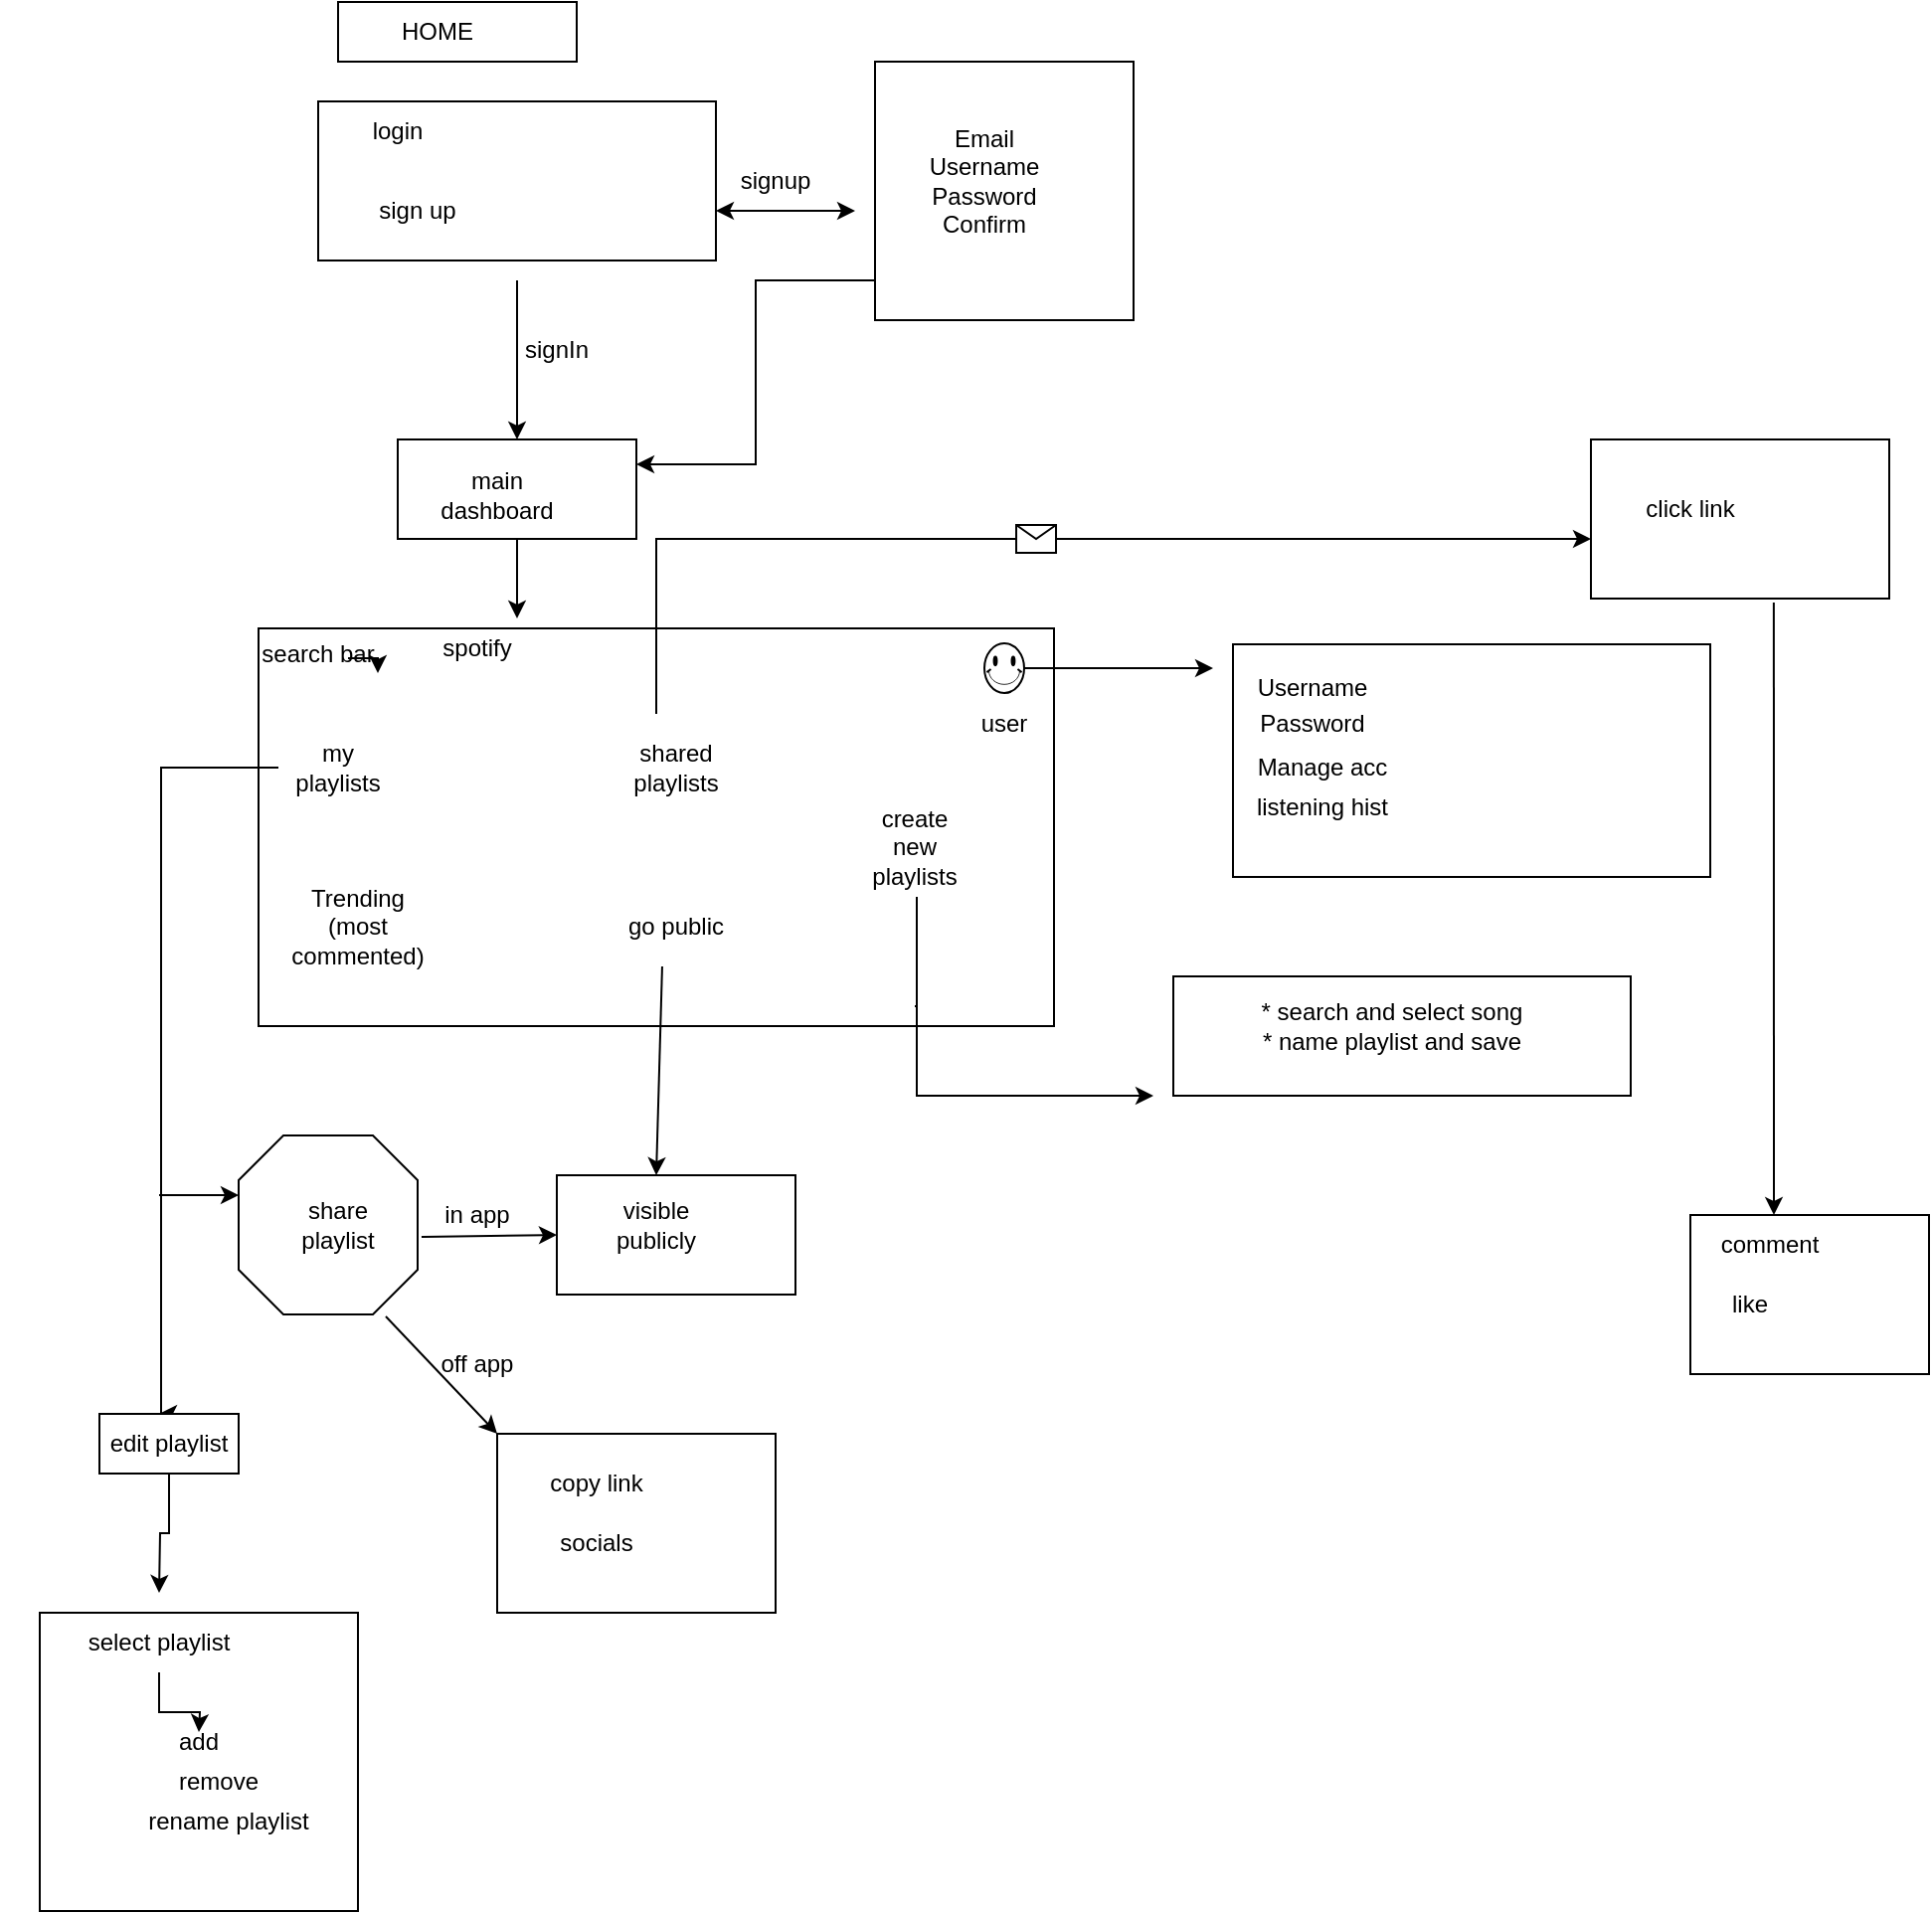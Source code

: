 <mxfile version="24.4.0" type="github">
  <diagram name="Page-1" id="cCN-u15HhMg9brq_qVde">
    <mxGraphModel dx="2044" dy="756" grid="1" gridSize="10" guides="1" tooltips="1" connect="1" arrows="1" fold="1" page="1" pageScale="1" pageWidth="850" pageHeight="1100" math="0" shadow="0">
      <root>
        <mxCell id="0" />
        <mxCell id="1" parent="0" />
        <mxCell id="xY_Foczub1W16MGnSqBr-1" value="" style="rounded=0;whiteSpace=wrap;html=1;labelBackgroundColor=none;" vertex="1" parent="1">
          <mxGeometry x="40" y="80" width="200" height="80" as="geometry" />
        </mxCell>
        <mxCell id="xY_Foczub1W16MGnSqBr-2" value="" style="rounded=0;whiteSpace=wrap;html=1;labelBackgroundColor=none;" vertex="1" parent="1">
          <mxGeometry x="50" y="30" width="120" height="30" as="geometry" />
        </mxCell>
        <mxCell id="xY_Foczub1W16MGnSqBr-3" value="HOME" style="text;strokeColor=none;align=center;fillColor=none;html=1;verticalAlign=middle;whiteSpace=wrap;rounded=0;labelBackgroundColor=none;" vertex="1" parent="1">
          <mxGeometry x="70" y="30" width="60" height="30" as="geometry" />
        </mxCell>
        <mxCell id="xY_Foczub1W16MGnSqBr-4" value="login" style="text;strokeColor=none;align=center;fillColor=none;html=1;verticalAlign=middle;whiteSpace=wrap;rounded=0;labelBackgroundColor=none;" vertex="1" parent="1">
          <mxGeometry x="50" y="80" width="60" height="30" as="geometry" />
        </mxCell>
        <mxCell id="xY_Foczub1W16MGnSqBr-5" value="sign up" style="text;strokeColor=none;align=center;fillColor=none;html=1;verticalAlign=middle;whiteSpace=wrap;rounded=0;labelBackgroundColor=none;" vertex="1" parent="1">
          <mxGeometry x="60" y="120" width="60" height="30" as="geometry" />
        </mxCell>
        <mxCell id="xY_Foczub1W16MGnSqBr-6" value="" style="endArrow=classic;startArrow=classic;html=1;rounded=0;labelBackgroundColor=none;fontColor=default;" edge="1" parent="1">
          <mxGeometry width="50" height="50" relative="1" as="geometry">
            <mxPoint x="240" y="135" as="sourcePoint" />
            <mxPoint x="310" y="135" as="targetPoint" />
            <Array as="points" />
          </mxGeometry>
        </mxCell>
        <mxCell id="xY_Foczub1W16MGnSqBr-7" value="" style="endArrow=classic;html=1;rounded=0;labelBackgroundColor=none;fontColor=default;" edge="1" parent="1">
          <mxGeometry width="50" height="50" relative="1" as="geometry">
            <mxPoint x="140" y="170" as="sourcePoint" />
            <mxPoint x="140" y="250" as="targetPoint" />
            <Array as="points" />
          </mxGeometry>
        </mxCell>
        <mxCell id="xY_Foczub1W16MGnSqBr-8" value="signup" style="text;strokeColor=none;align=center;fillColor=none;html=1;verticalAlign=middle;whiteSpace=wrap;rounded=0;labelBackgroundColor=none;" vertex="1" parent="1">
          <mxGeometry x="240" y="105" width="60" height="30" as="geometry" />
        </mxCell>
        <mxCell id="xY_Foczub1W16MGnSqBr-35" style="edgeStyle=orthogonalEdgeStyle;rounded=0;orthogonalLoop=1;jettySize=auto;html=1;entryX=1;entryY=0.25;entryDx=0;entryDy=0;labelBackgroundColor=none;fontColor=default;" edge="1" parent="1" source="xY_Foczub1W16MGnSqBr-16" target="xY_Foczub1W16MGnSqBr-21">
          <mxGeometry relative="1" as="geometry">
            <Array as="points">
              <mxPoint x="260" y="170" />
              <mxPoint x="260" y="263" />
            </Array>
          </mxGeometry>
        </mxCell>
        <mxCell id="xY_Foczub1W16MGnSqBr-16" value="" style="whiteSpace=wrap;html=1;aspect=fixed;rounded=0;labelBackgroundColor=none;" vertex="1" parent="1">
          <mxGeometry x="320" y="60" width="130" height="130" as="geometry" />
        </mxCell>
        <mxCell id="xY_Foczub1W16MGnSqBr-17" value="Email&lt;div&gt;Username&lt;/div&gt;&lt;div&gt;Password&lt;/div&gt;&lt;div&gt;Confirm&lt;/div&gt;" style="text;strokeColor=none;align=center;fillColor=none;html=1;verticalAlign=middle;whiteSpace=wrap;rounded=0;labelBackgroundColor=none;" vertex="1" parent="1">
          <mxGeometry x="300" y="85" width="150" height="70" as="geometry" />
        </mxCell>
        <mxCell id="xY_Foczub1W16MGnSqBr-19" value="signIn" style="text;strokeColor=none;align=center;fillColor=none;html=1;verticalAlign=middle;whiteSpace=wrap;rounded=0;labelBackgroundColor=none;" vertex="1" parent="1">
          <mxGeometry x="130" y="190" width="60" height="30" as="geometry" />
        </mxCell>
        <mxCell id="xY_Foczub1W16MGnSqBr-25" style="edgeStyle=orthogonalEdgeStyle;rounded=0;orthogonalLoop=1;jettySize=auto;html=1;labelBackgroundColor=none;fontColor=default;" edge="1" parent="1" source="xY_Foczub1W16MGnSqBr-21">
          <mxGeometry relative="1" as="geometry">
            <mxPoint x="140" y="340" as="targetPoint" />
          </mxGeometry>
        </mxCell>
        <mxCell id="xY_Foczub1W16MGnSqBr-21" value="" style="rounded=0;whiteSpace=wrap;html=1;labelBackgroundColor=none;" vertex="1" parent="1">
          <mxGeometry x="80" y="250" width="120" height="50" as="geometry" />
        </mxCell>
        <mxCell id="xY_Foczub1W16MGnSqBr-22" value="main dashboard" style="text;strokeColor=none;align=center;fillColor=none;html=1;verticalAlign=middle;whiteSpace=wrap;rounded=0;labelBackgroundColor=none;" vertex="1" parent="1">
          <mxGeometry x="100" y="265" width="60" height="25" as="geometry" />
        </mxCell>
        <mxCell id="xY_Foczub1W16MGnSqBr-26" value="" style="rounded=0;whiteSpace=wrap;html=1;labelBackgroundColor=none;" vertex="1" parent="1">
          <mxGeometry x="10" y="345" width="400" height="200" as="geometry" />
        </mxCell>
        <mxCell id="xY_Foczub1W16MGnSqBr-27" value="search bar&lt;div&gt;&lt;br&gt;&lt;/div&gt;" style="text;strokeColor=none;align=center;fillColor=none;html=1;verticalAlign=middle;whiteSpace=wrap;rounded=0;labelBackgroundColor=none;" vertex="1" parent="1">
          <mxGeometry x="10" y="360" width="60" height="10" as="geometry" />
        </mxCell>
        <mxCell id="xY_Foczub1W16MGnSqBr-42" style="edgeStyle=orthogonalEdgeStyle;rounded=0;orthogonalLoop=1;jettySize=auto;html=1;labelBackgroundColor=none;fontColor=default;" edge="1" parent="1" source="xY_Foczub1W16MGnSqBr-28">
          <mxGeometry relative="1" as="geometry">
            <mxPoint x="-40" y="740" as="targetPoint" />
            <Array as="points">
              <mxPoint x="-39" y="415" />
            </Array>
          </mxGeometry>
        </mxCell>
        <mxCell id="xY_Foczub1W16MGnSqBr-28" value="my playlists" style="text;strokeColor=none;align=center;fillColor=none;html=1;verticalAlign=middle;whiteSpace=wrap;rounded=0;labelBackgroundColor=none;" vertex="1" parent="1">
          <mxGeometry x="20" y="400" width="60" height="30" as="geometry" />
        </mxCell>
        <mxCell id="xY_Foczub1W16MGnSqBr-29" value="shared playlists" style="text;strokeColor=none;align=center;fillColor=none;html=1;verticalAlign=middle;whiteSpace=wrap;rounded=0;labelBackgroundColor=none;" vertex="1" parent="1">
          <mxGeometry x="190" y="400" width="60" height="30" as="geometry" />
        </mxCell>
        <mxCell id="xY_Foczub1W16MGnSqBr-30" value="Trending (most commented)" style="text;strokeColor=none;align=center;fillColor=none;html=1;verticalAlign=middle;whiteSpace=wrap;rounded=0;labelBackgroundColor=none;" vertex="1" parent="1">
          <mxGeometry x="30" y="480" width="60" height="30" as="geometry" />
        </mxCell>
        <mxCell id="xY_Foczub1W16MGnSqBr-31" value="go public" style="text;strokeColor=none;align=center;fillColor=none;html=1;verticalAlign=middle;whiteSpace=wrap;rounded=0;labelBackgroundColor=none;" vertex="1" parent="1">
          <mxGeometry x="190" y="480" width="60" height="30" as="geometry" />
        </mxCell>
        <mxCell id="xY_Foczub1W16MGnSqBr-32" style="edgeStyle=orthogonalEdgeStyle;rounded=0;orthogonalLoop=1;jettySize=auto;html=1;exitX=0.75;exitY=0;exitDx=0;exitDy=0;entryX=1;entryY=0.75;entryDx=0;entryDy=0;labelBackgroundColor=none;fontColor=default;" edge="1" parent="1" source="xY_Foczub1W16MGnSqBr-27" target="xY_Foczub1W16MGnSqBr-27">
          <mxGeometry relative="1" as="geometry" />
        </mxCell>
        <mxCell id="xY_Foczub1W16MGnSqBr-45" style="edgeStyle=orthogonalEdgeStyle;rounded=0;orthogonalLoop=1;jettySize=auto;html=1;labelBackgroundColor=none;fontColor=default;" edge="1" parent="1" source="xY_Foczub1W16MGnSqBr-33">
          <mxGeometry relative="1" as="geometry">
            <mxPoint x="490" y="365" as="targetPoint" />
          </mxGeometry>
        </mxCell>
        <mxCell id="xY_Foczub1W16MGnSqBr-33" value="" style="verticalLabelPosition=bottom;verticalAlign=top;html=1;shape=mxgraph.basic.smiley;rounded=0;labelBackgroundColor=none;" vertex="1" parent="1">
          <mxGeometry x="375" y="352.5" width="20" height="25" as="geometry" />
        </mxCell>
        <mxCell id="xY_Foczub1W16MGnSqBr-34" value="user" style="text;strokeColor=none;align=center;fillColor=none;html=1;verticalAlign=middle;whiteSpace=wrap;rounded=0;labelBackgroundColor=none;" vertex="1" parent="1">
          <mxGeometry x="355" y="377.5" width="60" height="30" as="geometry" />
        </mxCell>
        <mxCell id="xY_Foczub1W16MGnSqBr-37" style="edgeStyle=orthogonalEdgeStyle;rounded=0;orthogonalLoop=1;jettySize=auto;html=1;labelBackgroundColor=none;fontColor=default;" edge="1" parent="1">
          <mxGeometry relative="1" as="geometry">
            <mxPoint x="460" y="580" as="targetPoint" />
            <mxPoint x="341" y="480" as="sourcePoint" />
            <Array as="points">
              <mxPoint x="340" y="535" />
              <mxPoint x="341" y="535" />
              <mxPoint x="341" y="580" />
              <mxPoint x="160" y="580" />
            </Array>
          </mxGeometry>
        </mxCell>
        <mxCell id="xY_Foczub1W16MGnSqBr-36" value="create new playlists" style="text;strokeColor=none;align=center;fillColor=none;html=1;verticalAlign=middle;whiteSpace=wrap;rounded=0;labelBackgroundColor=none;" vertex="1" parent="1">
          <mxGeometry x="310" y="440" width="60" height="30" as="geometry" />
        </mxCell>
        <mxCell id="xY_Foczub1W16MGnSqBr-39" value="" style="verticalLabelPosition=bottom;verticalAlign=top;html=1;shape=mxgraph.basic.rect;fillColor2=none;strokeWidth=1;size=20;indent=5;rounded=0;labelBackgroundColor=none;" vertex="1" parent="1">
          <mxGeometry x="470" y="520" width="230" height="60" as="geometry" />
        </mxCell>
        <mxCell id="xY_Foczub1W16MGnSqBr-41" value="* search and select song&lt;div&gt;* name playlist and save&lt;/div&gt;" style="text;strokeColor=none;align=center;fillColor=none;html=1;verticalAlign=middle;whiteSpace=wrap;rounded=0;labelBackgroundColor=none;" vertex="1" parent="1">
          <mxGeometry x="495" y="530" width="170" height="30" as="geometry" />
        </mxCell>
        <mxCell id="xY_Foczub1W16MGnSqBr-43" value="" style="verticalLabelPosition=bottom;verticalAlign=top;html=1;shape=mxgraph.basic.rect;fillColor2=none;strokeWidth=1;size=20;indent=5;rounded=0;labelBackgroundColor=none;" vertex="1" parent="1">
          <mxGeometry x="-70" y="740" width="70" height="30" as="geometry" />
        </mxCell>
        <mxCell id="xY_Foczub1W16MGnSqBr-51" style="edgeStyle=orthogonalEdgeStyle;rounded=0;orthogonalLoop=1;jettySize=auto;html=1;labelBackgroundColor=none;fontColor=default;" edge="1" parent="1" source="xY_Foczub1W16MGnSqBr-44">
          <mxGeometry relative="1" as="geometry">
            <mxPoint x="-40" y="830" as="targetPoint" />
          </mxGeometry>
        </mxCell>
        <mxCell id="xY_Foczub1W16MGnSqBr-44" value="edit playlist" style="text;strokeColor=none;align=center;fillColor=none;html=1;verticalAlign=middle;whiteSpace=wrap;rounded=0;labelBackgroundColor=none;" vertex="1" parent="1">
          <mxGeometry x="-110" y="740" width="150" height="30" as="geometry" />
        </mxCell>
        <mxCell id="xY_Foczub1W16MGnSqBr-46" value="" style="verticalLabelPosition=bottom;verticalAlign=top;html=1;shape=mxgraph.basic.rect;fillColor2=none;strokeWidth=1;size=20;indent=5;rounded=0;labelBackgroundColor=none;" vertex="1" parent="1">
          <mxGeometry x="500" y="353" width="240" height="117" as="geometry" />
        </mxCell>
        <mxCell id="xY_Foczub1W16MGnSqBr-47" value="Username" style="text;strokeColor=none;align=center;fillColor=none;html=1;verticalAlign=middle;whiteSpace=wrap;rounded=0;labelBackgroundColor=none;" vertex="1" parent="1">
          <mxGeometry x="510" y="360" width="60" height="30" as="geometry" />
        </mxCell>
        <mxCell id="xY_Foczub1W16MGnSqBr-48" value="Password" style="text;strokeColor=none;align=center;fillColor=none;html=1;verticalAlign=middle;whiteSpace=wrap;rounded=0;labelBackgroundColor=none;" vertex="1" parent="1">
          <mxGeometry x="510" y="377.5" width="60" height="30" as="geometry" />
        </mxCell>
        <mxCell id="xY_Foczub1W16MGnSqBr-49" value="Manage acc" style="text;strokeColor=none;align=center;fillColor=none;html=1;verticalAlign=middle;whiteSpace=wrap;rounded=0;labelBackgroundColor=none;" vertex="1" parent="1">
          <mxGeometry x="500" y="400" width="90" height="30" as="geometry" />
        </mxCell>
        <mxCell id="xY_Foczub1W16MGnSqBr-50" value="listening hist" style="text;strokeColor=none;align=center;fillColor=none;html=1;verticalAlign=middle;whiteSpace=wrap;rounded=0;labelBackgroundColor=none;" vertex="1" parent="1">
          <mxGeometry x="495" y="420" width="100" height="30" as="geometry" />
        </mxCell>
        <mxCell id="xY_Foczub1W16MGnSqBr-52" value="" style="verticalLabelPosition=bottom;verticalAlign=top;html=1;shape=mxgraph.basic.rect;fillColor2=none;strokeWidth=1;size=20;indent=5;rounded=0;labelBackgroundColor=none;" vertex="1" parent="1">
          <mxGeometry x="-100" y="840" width="160" height="150" as="geometry" />
        </mxCell>
        <mxCell id="xY_Foczub1W16MGnSqBr-53" value="select playlist" style="text;strokeColor=none;align=center;fillColor=none;html=1;verticalAlign=middle;whiteSpace=wrap;rounded=0;labelBackgroundColor=none;" vertex="1" parent="1">
          <mxGeometry x="-120" y="840" width="160" height="30" as="geometry" />
        </mxCell>
        <mxCell id="xY_Foczub1W16MGnSqBr-54" style="edgeStyle=orthogonalEdgeStyle;rounded=0;orthogonalLoop=1;jettySize=auto;html=1;labelBackgroundColor=none;fontColor=default;" edge="1" parent="1" source="xY_Foczub1W16MGnSqBr-53">
          <mxGeometry relative="1" as="geometry">
            <mxPoint x="-20" y="900" as="targetPoint" />
          </mxGeometry>
        </mxCell>
        <mxCell id="xY_Foczub1W16MGnSqBr-56" value="add" style="text;strokeColor=none;align=center;fillColor=none;html=1;verticalAlign=middle;whiteSpace=wrap;rounded=0;labelBackgroundColor=none;" vertex="1" parent="1">
          <mxGeometry x="-50" y="890" width="60" height="30" as="geometry" />
        </mxCell>
        <mxCell id="xY_Foczub1W16MGnSqBr-57" style="edgeStyle=orthogonalEdgeStyle;rounded=0;orthogonalLoop=1;jettySize=auto;html=1;exitX=0.5;exitY=1;exitDx=0;exitDy=0;labelBackgroundColor=none;fontColor=default;" edge="1" parent="1" source="xY_Foczub1W16MGnSqBr-56" target="xY_Foczub1W16MGnSqBr-56">
          <mxGeometry relative="1" as="geometry" />
        </mxCell>
        <mxCell id="xY_Foczub1W16MGnSqBr-60" value="remove" style="text;strokeColor=none;align=center;fillColor=none;html=1;verticalAlign=middle;whiteSpace=wrap;rounded=0;labelBackgroundColor=none;" vertex="1" parent="1">
          <mxGeometry x="-40" y="910" width="60" height="30" as="geometry" />
        </mxCell>
        <mxCell id="xY_Foczub1W16MGnSqBr-61" value="rename playlist" style="text;strokeColor=none;align=center;fillColor=none;html=1;verticalAlign=middle;whiteSpace=wrap;rounded=0;labelBackgroundColor=none;" vertex="1" parent="1">
          <mxGeometry x="-60" y="930" width="110" height="30" as="geometry" />
        </mxCell>
        <mxCell id="xY_Foczub1W16MGnSqBr-62" value="" style="endArrow=classic;html=1;rounded=0;labelBackgroundColor=none;fontColor=default;" edge="1" parent="1">
          <mxGeometry width="50" height="50" relative="1" as="geometry">
            <mxPoint x="-40" y="630" as="sourcePoint" />
            <mxPoint y="630" as="targetPoint" />
          </mxGeometry>
        </mxCell>
        <mxCell id="xY_Foczub1W16MGnSqBr-63" value="" style="verticalLabelPosition=bottom;verticalAlign=top;html=1;shape=mxgraph.basic.polygon;polyCoords=[[0.25,0],[0.75,0],[1,0.25],[1,0.75],[0.75,1],[0.25,1],[0,0.75],[0,0.25]];polyline=0;rounded=0;labelBackgroundColor=none;" vertex="1" parent="1">
          <mxGeometry y="600" width="90" height="90" as="geometry" />
        </mxCell>
        <mxCell id="xY_Foczub1W16MGnSqBr-64" value="share playlist" style="text;strokeColor=none;align=center;fillColor=none;html=1;verticalAlign=middle;whiteSpace=wrap;rounded=0;labelBackgroundColor=none;" vertex="1" parent="1">
          <mxGeometry x="15" y="625" width="70" height="40" as="geometry" />
        </mxCell>
        <mxCell id="xY_Foczub1W16MGnSqBr-65" value="" style="endArrow=classic;html=1;rounded=0;exitX=1.022;exitY=0.567;exitDx=0;exitDy=0;exitPerimeter=0;labelBackgroundColor=none;fontColor=default;" edge="1" parent="1" source="xY_Foczub1W16MGnSqBr-63">
          <mxGeometry width="50" height="50" relative="1" as="geometry">
            <mxPoint x="110" y="710" as="sourcePoint" />
            <mxPoint x="160" y="650" as="targetPoint" />
          </mxGeometry>
        </mxCell>
        <mxCell id="xY_Foczub1W16MGnSqBr-66" value="" style="endArrow=classic;html=1;rounded=0;exitX=0.383;exitY=1.167;exitDx=0;exitDy=0;exitPerimeter=0;labelBackgroundColor=none;fontColor=default;" edge="1" parent="1" source="xY_Foczub1W16MGnSqBr-31">
          <mxGeometry width="50" height="50" relative="1" as="geometry">
            <mxPoint x="220" y="590" as="sourcePoint" />
            <mxPoint x="210" y="620" as="targetPoint" />
            <Array as="points" />
          </mxGeometry>
        </mxCell>
        <mxCell id="xY_Foczub1W16MGnSqBr-67" value="" style="verticalLabelPosition=bottom;verticalAlign=top;html=1;shape=mxgraph.basic.rect;fillColor2=none;strokeWidth=1;size=20;indent=5;rounded=0;labelBackgroundColor=none;" vertex="1" parent="1">
          <mxGeometry x="160" y="620" width="120" height="60" as="geometry" />
        </mxCell>
        <mxCell id="xY_Foczub1W16MGnSqBr-68" value="visible publicly" style="text;strokeColor=none;align=center;fillColor=none;html=1;verticalAlign=middle;whiteSpace=wrap;rounded=0;labelBackgroundColor=none;" vertex="1" parent="1">
          <mxGeometry x="180" y="630" width="60" height="30" as="geometry" />
        </mxCell>
        <mxCell id="xY_Foczub1W16MGnSqBr-69" value="" style="endArrow=classic;html=1;rounded=0;exitX=0.822;exitY=1.011;exitDx=0;exitDy=0;exitPerimeter=0;labelBackgroundColor=none;fontColor=default;" edge="1" parent="1" source="xY_Foczub1W16MGnSqBr-63">
          <mxGeometry width="50" height="50" relative="1" as="geometry">
            <mxPoint x="440" y="750" as="sourcePoint" />
            <mxPoint x="130" y="750" as="targetPoint" />
          </mxGeometry>
        </mxCell>
        <mxCell id="xY_Foczub1W16MGnSqBr-70" value="" style="verticalLabelPosition=bottom;verticalAlign=top;html=1;shape=mxgraph.basic.rect;fillColor2=none;strokeWidth=1;size=20;indent=5;rounded=0;labelBackgroundColor=none;" vertex="1" parent="1">
          <mxGeometry x="130" y="750" width="140" height="90" as="geometry" />
        </mxCell>
        <mxCell id="xY_Foczub1W16MGnSqBr-71" value="copy link" style="text;strokeColor=none;align=center;fillColor=none;html=1;verticalAlign=middle;whiteSpace=wrap;rounded=0;labelBackgroundColor=none;" vertex="1" parent="1">
          <mxGeometry x="150" y="760" width="60" height="30" as="geometry" />
        </mxCell>
        <mxCell id="xY_Foczub1W16MGnSqBr-72" value="in app" style="text;strokeColor=none;align=center;fillColor=none;html=1;verticalAlign=middle;whiteSpace=wrap;rounded=0;labelBackgroundColor=none;" vertex="1" parent="1">
          <mxGeometry x="90" y="625" width="60" height="30" as="geometry" />
        </mxCell>
        <mxCell id="xY_Foczub1W16MGnSqBr-74" value="off app" style="text;strokeColor=none;align=center;fillColor=none;html=1;verticalAlign=middle;whiteSpace=wrap;rounded=0;labelBackgroundColor=none;" vertex="1" parent="1">
          <mxGeometry x="90" y="700" width="60" height="30" as="geometry" />
        </mxCell>
        <mxCell id="xY_Foczub1W16MGnSqBr-76" value="socials" style="text;strokeColor=none;align=center;fillColor=none;html=1;verticalAlign=middle;whiteSpace=wrap;rounded=0;labelBackgroundColor=none;" vertex="1" parent="1">
          <mxGeometry x="150" y="790" width="60" height="30" as="geometry" />
        </mxCell>
        <mxCell id="xY_Foczub1W16MGnSqBr-77" value="spotify" style="text;strokeColor=none;align=center;fillColor=none;html=1;verticalAlign=middle;whiteSpace=wrap;rounded=0;labelBackgroundColor=none;" vertex="1" parent="1">
          <mxGeometry x="90" y="340" width="60" height="30" as="geometry" />
        </mxCell>
        <mxCell id="xY_Foczub1W16MGnSqBr-81" value="" style="endArrow=classic;html=1;rounded=0;exitX=0.383;exitY=-0.067;exitDx=0;exitDy=0;exitPerimeter=0;labelBackgroundColor=none;fontColor=default;" edge="1" parent="1">
          <mxGeometry relative="1" as="geometry">
            <mxPoint x="210.0" y="387.99" as="sourcePoint" />
            <mxPoint x="680" y="300" as="targetPoint" />
            <Array as="points">
              <mxPoint x="210" y="300" />
            </Array>
          </mxGeometry>
        </mxCell>
        <mxCell id="xY_Foczub1W16MGnSqBr-82" value="" style="shape=message;html=1;outlineConnect=0;rounded=0;labelBackgroundColor=none;" vertex="1" parent="xY_Foczub1W16MGnSqBr-81">
          <mxGeometry width="20" height="14" relative="1" as="geometry">
            <mxPoint x="-10" y="-7" as="offset" />
          </mxGeometry>
        </mxCell>
        <mxCell id="xY_Foczub1W16MGnSqBr-83" value="" style="verticalLabelPosition=bottom;verticalAlign=top;html=1;shape=mxgraph.basic.rect;fillColor2=none;strokeWidth=1;size=20;indent=5;rounded=0;labelBackgroundColor=none;" vertex="1" parent="1">
          <mxGeometry x="680" y="250" width="150" height="80" as="geometry" />
        </mxCell>
        <mxCell id="xY_Foczub1W16MGnSqBr-84" value="click link" style="text;strokeColor=none;align=center;fillColor=none;html=1;verticalAlign=middle;whiteSpace=wrap;rounded=0;labelBackgroundColor=none;" vertex="1" parent="1">
          <mxGeometry x="700" y="270" width="60" height="30" as="geometry" />
        </mxCell>
        <mxCell id="xY_Foczub1W16MGnSqBr-85" value="" style="endArrow=classic;html=1;rounded=0;exitX=0.613;exitY=1.025;exitDx=0;exitDy=0;exitPerimeter=0;labelBackgroundColor=none;fontColor=default;" edge="1" parent="1" source="xY_Foczub1W16MGnSqBr-83">
          <mxGeometry width="50" height="50" relative="1" as="geometry">
            <mxPoint x="780" y="395" as="sourcePoint" />
            <mxPoint x="772" y="640" as="targetPoint" />
          </mxGeometry>
        </mxCell>
        <mxCell id="xY_Foczub1W16MGnSqBr-86" value="" style="rounded=0;whiteSpace=wrap;html=1;labelBackgroundColor=none;" vertex="1" parent="1">
          <mxGeometry x="730" y="640" width="120" height="80" as="geometry" />
        </mxCell>
        <mxCell id="xY_Foczub1W16MGnSqBr-87" value="comment" style="text;strokeColor=none;align=center;fillColor=none;html=1;verticalAlign=middle;whiteSpace=wrap;rounded=0;labelBackgroundColor=none;" vertex="1" parent="1">
          <mxGeometry x="740" y="640" width="60" height="30" as="geometry" />
        </mxCell>
        <mxCell id="xY_Foczub1W16MGnSqBr-88" value="like" style="text;strokeColor=none;align=center;fillColor=none;html=1;verticalAlign=middle;whiteSpace=wrap;rounded=0;labelBackgroundColor=none;" vertex="1" parent="1">
          <mxGeometry x="730" y="670" width="60" height="30" as="geometry" />
        </mxCell>
      </root>
    </mxGraphModel>
  </diagram>
</mxfile>
